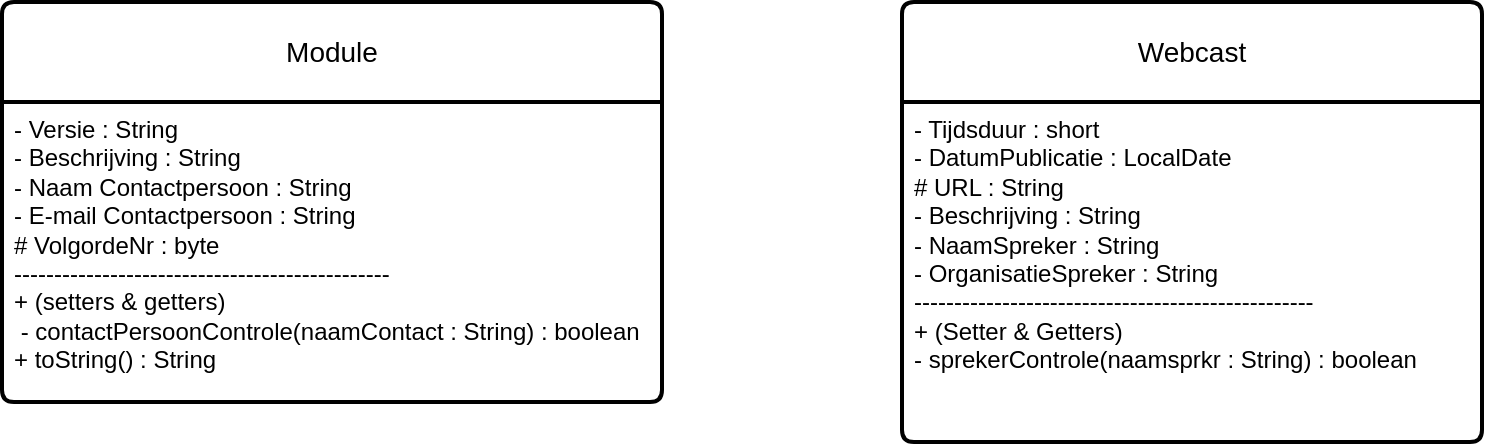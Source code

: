 <mxfile version="22.0.2" type="device">
  <diagram name="Pagina-1" id="gRhoKnyHHt-XvfdvCB-c">
    <mxGraphModel dx="1418" dy="828" grid="1" gridSize="10" guides="1" tooltips="1" connect="1" arrows="1" fold="1" page="1" pageScale="1" pageWidth="827" pageHeight="1169" math="0" shadow="0">
      <root>
        <mxCell id="0" />
        <mxCell id="1" parent="0" />
        <mxCell id="tjh8vK90y-XZd2cWcj1K-1" value="Module" style="swimlane;childLayout=stackLayout;horizontal=1;startSize=50;horizontalStack=0;rounded=1;fontSize=14;fontStyle=0;strokeWidth=2;resizeParent=0;resizeLast=1;shadow=0;align=center;arcSize=4;whiteSpace=wrap;html=1;" parent="1" vertex="1">
          <mxGeometry x="60" y="140" width="330" height="200" as="geometry" />
        </mxCell>
        <mxCell id="tjh8vK90y-XZd2cWcj1K-2" value="- Versie : String&lt;br&gt;- Beschrijving : String&lt;br&gt;- Naam Contactpersoon : String&lt;br&gt;- E-mail Contactpersoon : String&lt;br&gt;# VolgordeNr : byte&amp;nbsp;&lt;br&gt;-----------------------------------------------&lt;br&gt;+ (setters &amp;amp; getters)&lt;br&gt;&amp;nbsp;- contactPersoonControle(naamContact : String) : boolean&lt;br&gt;+ toString() : String" style="align=left;strokeColor=none;fillColor=none;spacingLeft=4;fontSize=12;verticalAlign=top;resizable=0;rotatable=0;part=1;html=1;" parent="tjh8vK90y-XZd2cWcj1K-1" vertex="1">
          <mxGeometry y="50" width="330" height="150" as="geometry" />
        </mxCell>
        <mxCell id="tjh8vK90y-XZd2cWcj1K-3" value="Webcast" style="swimlane;childLayout=stackLayout;horizontal=1;startSize=50;horizontalStack=0;rounded=1;fontSize=14;fontStyle=0;strokeWidth=2;resizeParent=0;resizeLast=1;shadow=0;dashed=0;align=center;arcSize=4;whiteSpace=wrap;html=1;" parent="1" vertex="1">
          <mxGeometry x="510" y="140" width="290" height="220" as="geometry" />
        </mxCell>
        <mxCell id="tjh8vK90y-XZd2cWcj1K-4" value="- Tijdsduur : short&lt;br&gt;- DatumPublicatie : LocalDate&lt;br&gt;# URL : String&lt;br&gt;- Beschrijving : String&lt;br&gt;- NaamSpreker : String&lt;br&gt;- OrganisatieSpreker : String&lt;br&gt;--------------------------------------------------&lt;br&gt;+ (Setter &amp;amp; Getters)&lt;br&gt;- sprekerControle(naamsprkr : String) : boolean" style="align=left;strokeColor=none;fillColor=none;spacingLeft=4;fontSize=12;verticalAlign=top;resizable=0;rotatable=0;part=1;html=1;" parent="tjh8vK90y-XZd2cWcj1K-3" vertex="1">
          <mxGeometry y="50" width="290" height="170" as="geometry" />
        </mxCell>
      </root>
    </mxGraphModel>
  </diagram>
</mxfile>
